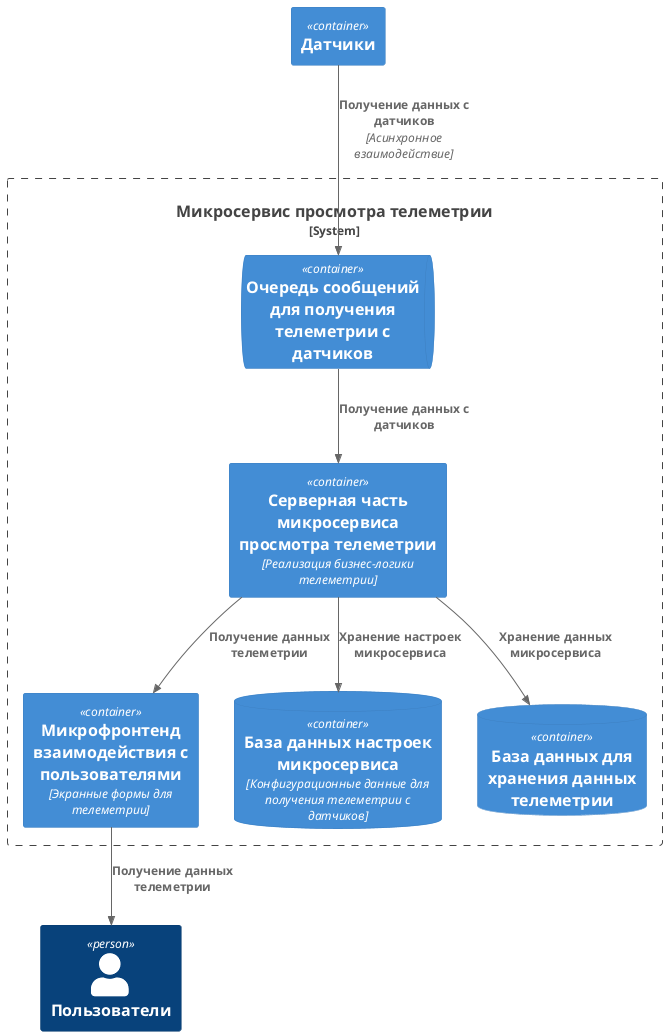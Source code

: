 @startuml
!include <C4/C4_Container>

System_Boundary(system1, "Микросервис просмотра телеметрии") {
    Container(frontend, "Микрофронтенд взаимодействия с пользователями", "Экранные формы для телеметрии")
    Container(backend, "Серверная часть микросервиса просмотра телеметрии", "Реализация бизнес-логики телеметрии")
    ContainerQueue(sensor_queue, "Очередь сообщений для получения телеметрии с датчиков")
    ContainerDb(db_conf, "База данных настроек микросервиса", "Конфигурационные данные для получения телеметрии с датчиков")
    ContainerDb(db_data, "База данных для хранения данных телеметрии")
}

Person(personAlias, "Пользователи")

Rel(frontend, personAlias, "Получение данных телеметрии")
Rel(backend, frontend, "Получение данных телеметрии")
Rel(sensor_queue, backend, "Получение данных с датчиков")
Rel(backend, db_conf, "Хранение настроек микросервиса")
Rel(backend, db_data, "Хранение данных микросервиса")

Container(sensors, "Датчики")
Rel(sensors, sensor_queue, "Получение данных с датчиков", "Асинхронное взаимодействие")


@enduml